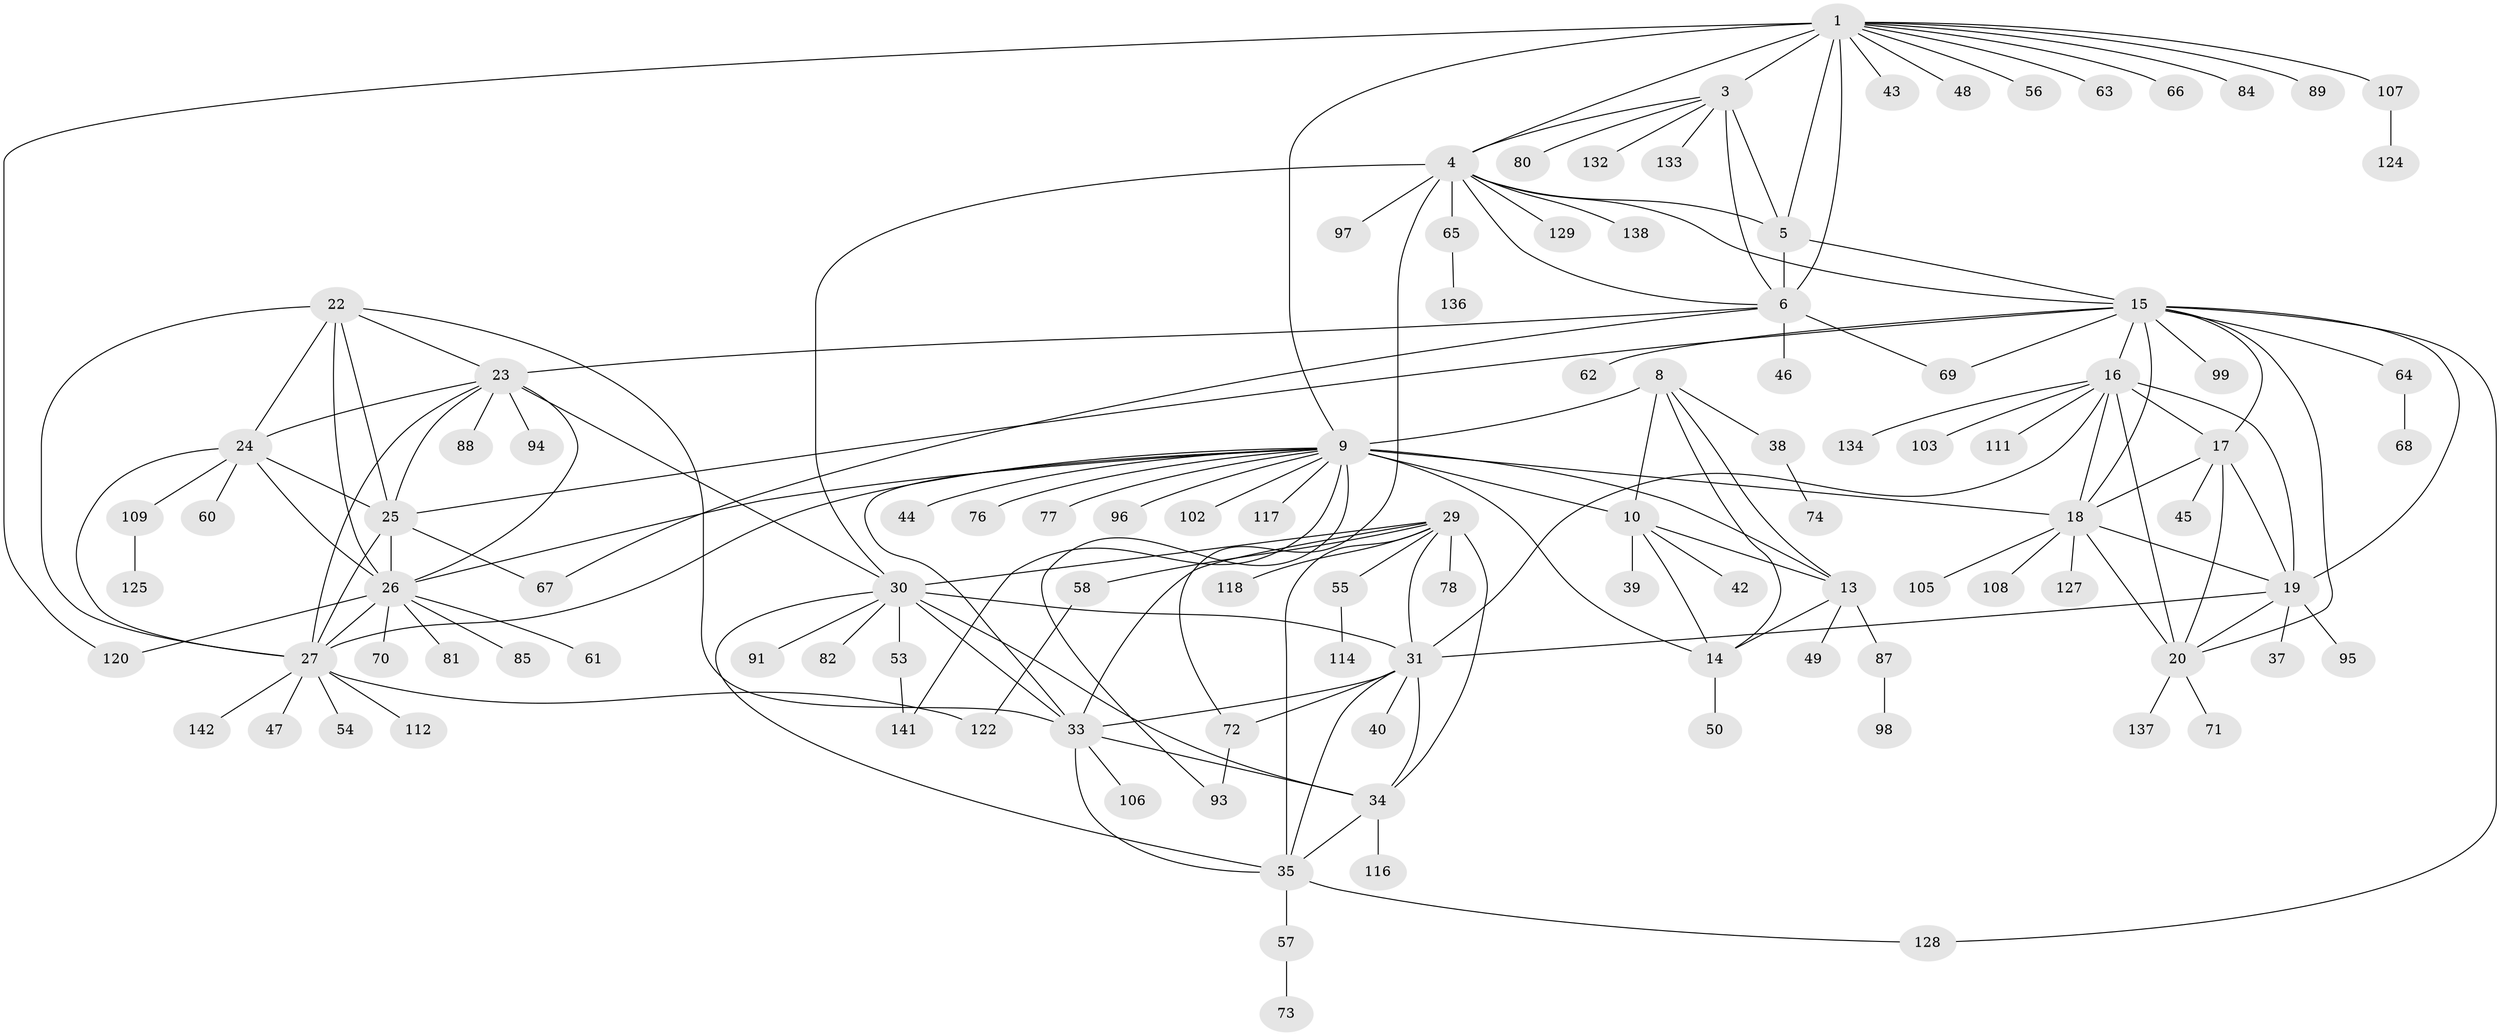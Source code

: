 // original degree distribution, {12: 0.006993006993006993, 10: 0.06993006993006994, 13: 0.006993006993006993, 7: 0.03496503496503497, 8: 0.04895104895104895, 6: 0.013986013986013986, 15: 0.013986013986013986, 9: 0.027972027972027972, 11: 0.02097902097902098, 3: 0.03496503496503497, 1: 0.5454545454545454, 2: 0.17482517482517482}
// Generated by graph-tools (version 1.1) at 2025/11/02/27/25 16:11:33]
// undirected, 109 vertices, 168 edges
graph export_dot {
graph [start="1"]
  node [color=gray90,style=filled];
  1 [super="+2"];
  3 [super="+83"];
  4 [super="+131"];
  5;
  6 [super="+7"];
  8 [super="+11"];
  9 [super="+12"];
  10 [super="+86"];
  13 [super="+59"];
  14;
  15 [super="+101"];
  16 [super="+21"];
  17 [super="+139"];
  18 [super="+115"];
  19 [super="+130"];
  20 [super="+41"];
  22;
  23 [super="+100"];
  24 [super="+51"];
  25 [super="+123"];
  26 [super="+28"];
  27 [super="+36"];
  29 [super="+104"];
  30 [super="+32"];
  31 [super="+121"];
  33 [super="+92"];
  34 [super="+75"];
  35 [super="+143"];
  37;
  38;
  39;
  40 [super="+135"];
  42;
  43;
  44 [super="+52"];
  45;
  46;
  47;
  48;
  49;
  50;
  53 [super="+119"];
  54;
  55 [super="+113"];
  56;
  57;
  58 [super="+110"];
  60;
  61;
  62;
  63;
  64;
  65;
  66 [super="+126"];
  67;
  68;
  69 [super="+79"];
  70;
  71;
  72;
  73;
  74;
  76;
  77;
  78;
  80;
  81;
  82;
  84;
  85;
  87 [super="+90"];
  88;
  89;
  91;
  93;
  94;
  95;
  96;
  97;
  98;
  99;
  102;
  103;
  105;
  106;
  107 [super="+140"];
  108;
  109;
  111;
  112;
  114;
  116;
  117;
  118;
  120;
  122;
  124;
  125;
  127;
  128;
  129;
  132;
  133;
  134;
  136;
  137;
  138;
  141;
  142;
  1 -- 3 [weight=2];
  1 -- 4 [weight=2];
  1 -- 5 [weight=2];
  1 -- 6 [weight=4];
  1 -- 43;
  1 -- 48;
  1 -- 84;
  1 -- 89;
  1 -- 107;
  1 -- 9;
  1 -- 66;
  1 -- 56;
  1 -- 120;
  1 -- 63;
  3 -- 4;
  3 -- 5;
  3 -- 6 [weight=2];
  3 -- 80;
  3 -- 132;
  3 -- 133;
  4 -- 5;
  4 -- 6 [weight=2];
  4 -- 65;
  4 -- 72;
  4 -- 97;
  4 -- 129;
  4 -- 138;
  4 -- 30;
  4 -- 15;
  5 -- 6 [weight=2];
  5 -- 15;
  6 -- 67;
  6 -- 69;
  6 -- 23;
  6 -- 46;
  8 -- 9 [weight=4];
  8 -- 10 [weight=2];
  8 -- 13 [weight=2];
  8 -- 14 [weight=2];
  8 -- 38;
  9 -- 10 [weight=2];
  9 -- 13 [weight=2];
  9 -- 14 [weight=2];
  9 -- 18;
  9 -- 33;
  9 -- 44;
  9 -- 76;
  9 -- 77;
  9 -- 93;
  9 -- 96;
  9 -- 117;
  9 -- 141;
  9 -- 102;
  9 -- 26;
  9 -- 27;
  10 -- 13;
  10 -- 14;
  10 -- 39;
  10 -- 42;
  13 -- 14;
  13 -- 49;
  13 -- 87;
  14 -- 50;
  15 -- 16 [weight=2];
  15 -- 17;
  15 -- 18;
  15 -- 19;
  15 -- 20;
  15 -- 25;
  15 -- 62;
  15 -- 64;
  15 -- 69;
  15 -- 99;
  15 -- 128;
  16 -- 17 [weight=2];
  16 -- 18 [weight=2];
  16 -- 19 [weight=2];
  16 -- 20 [weight=2];
  16 -- 31;
  16 -- 103;
  16 -- 111;
  16 -- 134;
  17 -- 18;
  17 -- 19;
  17 -- 20;
  17 -- 45;
  18 -- 19;
  18 -- 20;
  18 -- 105;
  18 -- 108;
  18 -- 127;
  19 -- 20;
  19 -- 37;
  19 -- 95;
  19 -- 31;
  20 -- 137;
  20 -- 71;
  22 -- 23;
  22 -- 24;
  22 -- 25;
  22 -- 26 [weight=2];
  22 -- 27;
  22 -- 33;
  23 -- 24;
  23 -- 25;
  23 -- 26 [weight=2];
  23 -- 27;
  23 -- 88;
  23 -- 94;
  23 -- 30;
  24 -- 25;
  24 -- 26 [weight=2];
  24 -- 27;
  24 -- 109;
  24 -- 60;
  25 -- 26 [weight=2];
  25 -- 27;
  25 -- 67;
  26 -- 27 [weight=2];
  26 -- 81;
  26 -- 85;
  26 -- 120;
  26 -- 70;
  26 -- 61;
  27 -- 47;
  27 -- 54;
  27 -- 112;
  27 -- 142;
  27 -- 122;
  29 -- 30 [weight=2];
  29 -- 31;
  29 -- 33;
  29 -- 34;
  29 -- 35;
  29 -- 55;
  29 -- 58;
  29 -- 78;
  29 -- 118;
  30 -- 31 [weight=2];
  30 -- 33 [weight=2];
  30 -- 34 [weight=2];
  30 -- 35 [weight=2];
  30 -- 91;
  30 -- 82;
  30 -- 53;
  31 -- 33;
  31 -- 34;
  31 -- 35;
  31 -- 40;
  31 -- 72;
  33 -- 34;
  33 -- 35;
  33 -- 106;
  34 -- 35;
  34 -- 116;
  35 -- 57;
  35 -- 128;
  38 -- 74;
  53 -- 141;
  55 -- 114;
  57 -- 73;
  58 -- 122;
  64 -- 68;
  65 -- 136;
  72 -- 93;
  87 -- 98;
  107 -- 124;
  109 -- 125;
}
